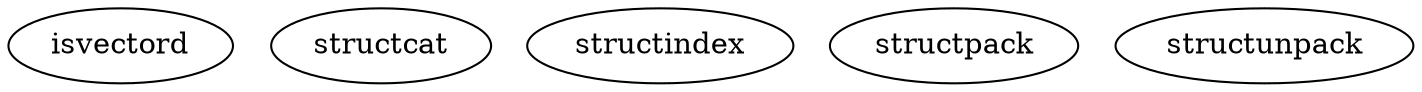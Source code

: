 /* Created by mdot for Matlab */
digraph m2html {

  isvectord [URL="isvectord.html"];
  structcat [URL="structcat.html"];
  structindex [URL="structindex.html"];
  structpack [URL="structpack.html"];
  structunpack [URL="structunpack.html"];
}